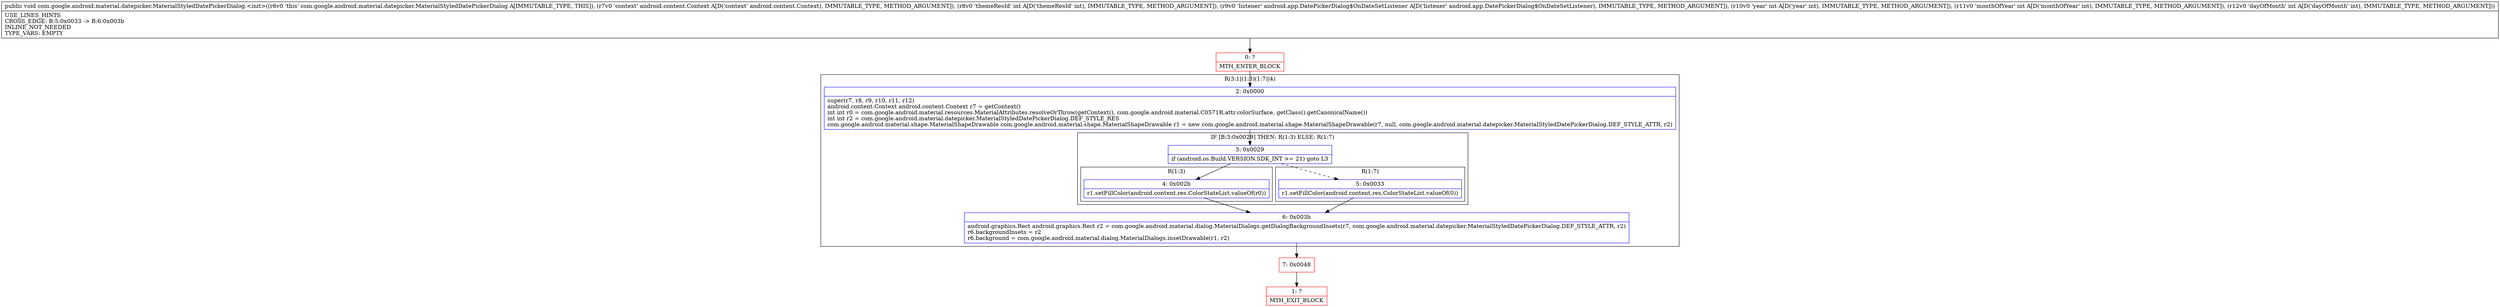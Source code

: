 digraph "CFG forcom.google.android.material.datepicker.MaterialStyledDatePickerDialog.\<init\>(Landroid\/content\/Context;ILandroid\/app\/DatePickerDialog$OnDateSetListener;III)V" {
subgraph cluster_Region_485342723 {
label = "R(3:1|(1:3)(1:7)|4)";
node [shape=record,color=blue];
Node_2 [shape=record,label="{2\:\ 0x0000|super(r7, r8, r9, r10, r11, r12)\landroid.content.Context android.content.Context r7 = getContext()\lint int r0 = com.google.android.material.resources.MaterialAttributes.resolveOrThrow(getContext(), com.google.android.material.C0571R.attr.colorSurface, getClass().getCanonicalName())\lint int r2 = com.google.android.material.datepicker.MaterialStyledDatePickerDialog.DEF_STYLE_RES\lcom.google.android.material.shape.MaterialShapeDrawable com.google.android.material.shape.MaterialShapeDrawable r1 = new com.google.android.material.shape.MaterialShapeDrawable(r7, null, com.google.android.material.datepicker.MaterialStyledDatePickerDialog.DEF_STYLE_ATTR, r2)\l}"];
subgraph cluster_IfRegion_440365097 {
label = "IF [B:3:0x0029] THEN: R(1:3) ELSE: R(1:7)";
node [shape=record,color=blue];
Node_3 [shape=record,label="{3\:\ 0x0029|if (android.os.Build.VERSION.SDK_INT \>= 21) goto L3\l}"];
subgraph cluster_Region_1233055620 {
label = "R(1:3)";
node [shape=record,color=blue];
Node_4 [shape=record,label="{4\:\ 0x002b|r1.setFillColor(android.content.res.ColorStateList.valueOf(r0))\l}"];
}
subgraph cluster_Region_892968 {
label = "R(1:7)";
node [shape=record,color=blue];
Node_5 [shape=record,label="{5\:\ 0x0033|r1.setFillColor(android.content.res.ColorStateList.valueOf(0))\l}"];
}
}
Node_6 [shape=record,label="{6\:\ 0x003b|android.graphics.Rect android.graphics.Rect r2 = com.google.android.material.dialog.MaterialDialogs.getDialogBackgroundInsets(r7, com.google.android.material.datepicker.MaterialStyledDatePickerDialog.DEF_STYLE_ATTR, r2)\lr6.backgroundInsets = r2\lr6.background = com.google.android.material.dialog.MaterialDialogs.insetDrawable(r1, r2)\l}"];
}
Node_0 [shape=record,color=red,label="{0\:\ ?|MTH_ENTER_BLOCK\l}"];
Node_7 [shape=record,color=red,label="{7\:\ 0x0048}"];
Node_1 [shape=record,color=red,label="{1\:\ ?|MTH_EXIT_BLOCK\l}"];
MethodNode[shape=record,label="{public void com.google.android.material.datepicker.MaterialStyledDatePickerDialog.\<init\>((r6v0 'this' com.google.android.material.datepicker.MaterialStyledDatePickerDialog A[IMMUTABLE_TYPE, THIS]), (r7v0 'context' android.content.Context A[D('context' android.content.Context), IMMUTABLE_TYPE, METHOD_ARGUMENT]), (r8v0 'themeResId' int A[D('themeResId' int), IMMUTABLE_TYPE, METHOD_ARGUMENT]), (r9v0 'listener' android.app.DatePickerDialog$OnDateSetListener A[D('listener' android.app.DatePickerDialog$OnDateSetListener), IMMUTABLE_TYPE, METHOD_ARGUMENT]), (r10v0 'year' int A[D('year' int), IMMUTABLE_TYPE, METHOD_ARGUMENT]), (r11v0 'monthOfYear' int A[D('monthOfYear' int), IMMUTABLE_TYPE, METHOD_ARGUMENT]), (r12v0 'dayOfMonth' int A[D('dayOfMonth' int), IMMUTABLE_TYPE, METHOD_ARGUMENT]))  | USE_LINES_HINTS\lCROSS_EDGE: B:5:0x0033 \-\> B:6:0x003b\lINLINE_NOT_NEEDED\lTYPE_VARS: EMPTY\l}"];
MethodNode -> Node_0;Node_2 -> Node_3;
Node_3 -> Node_4;
Node_3 -> Node_5[style=dashed];
Node_4 -> Node_6;
Node_5 -> Node_6;
Node_6 -> Node_7;
Node_0 -> Node_2;
Node_7 -> Node_1;
}

